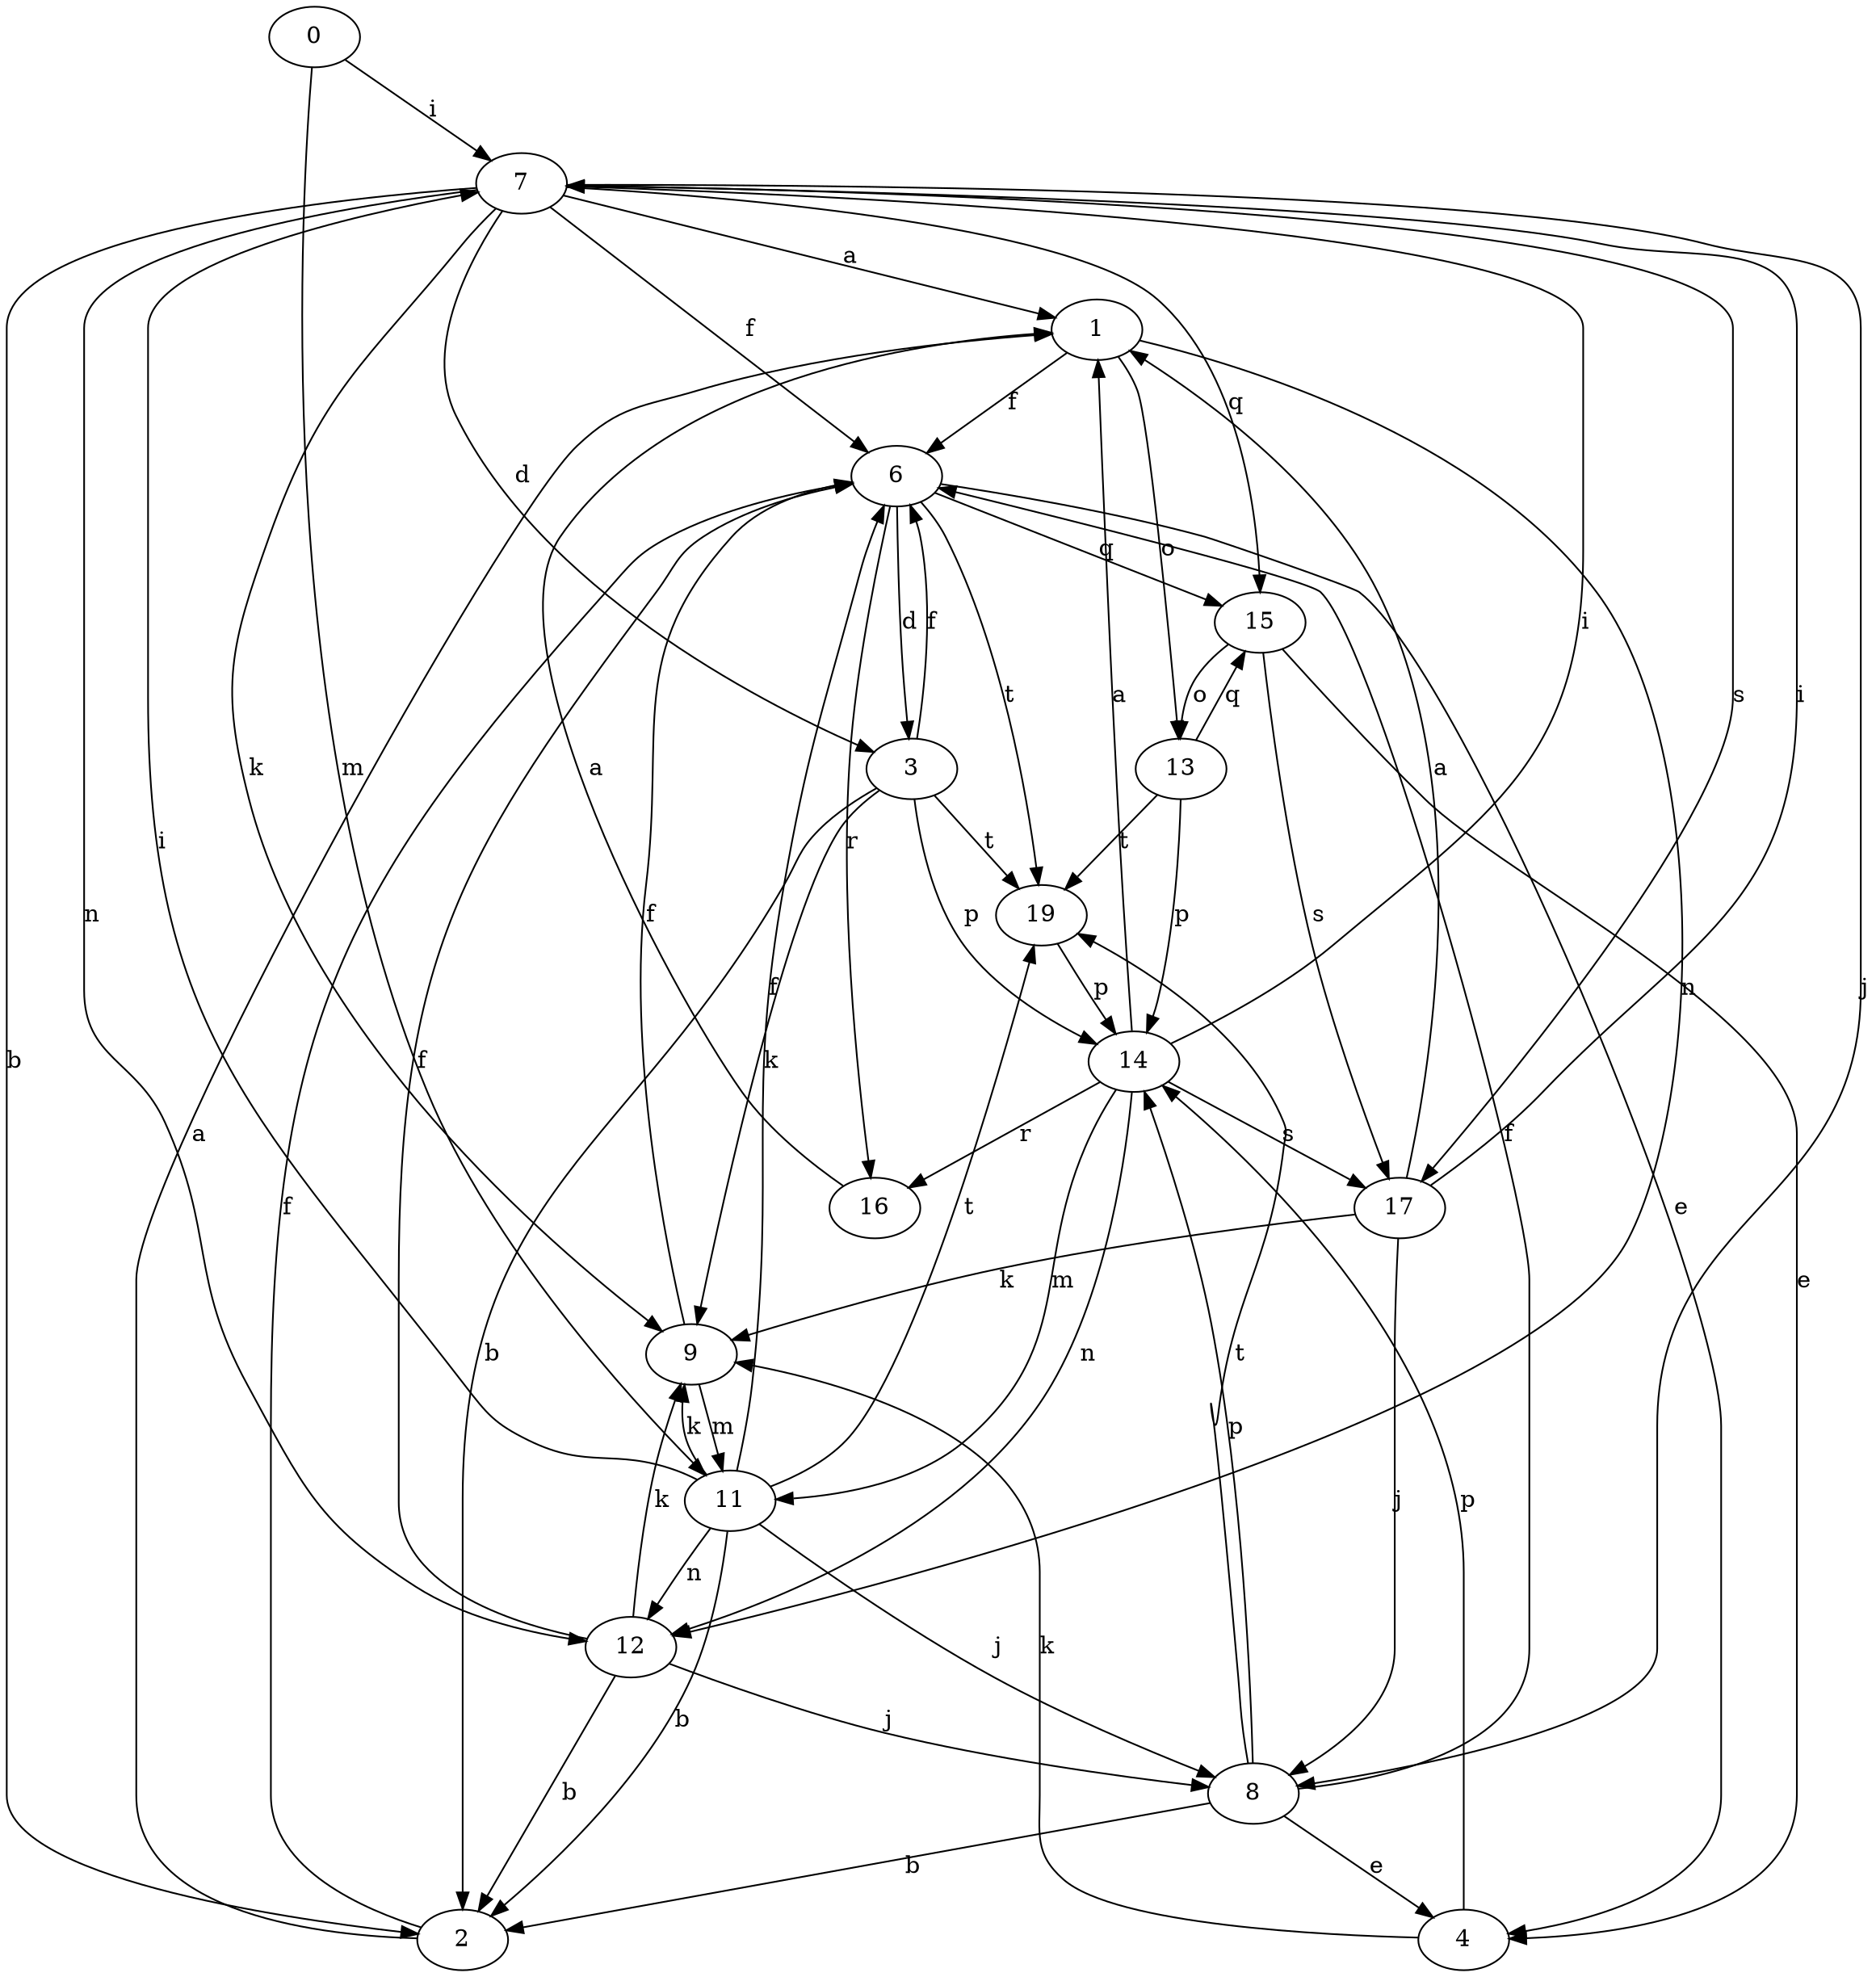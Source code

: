 strict digraph  {
0;
1;
2;
3;
4;
6;
7;
8;
9;
11;
12;
13;
14;
15;
16;
17;
19;
0 -> 7  [label=i];
0 -> 11  [label=m];
1 -> 6  [label=f];
1 -> 12  [label=n];
1 -> 13  [label=o];
2 -> 1  [label=a];
2 -> 6  [label=f];
3 -> 2  [label=b];
3 -> 6  [label=f];
3 -> 9  [label=k];
3 -> 14  [label=p];
3 -> 19  [label=t];
4 -> 9  [label=k];
4 -> 14  [label=p];
6 -> 3  [label=d];
6 -> 4  [label=e];
6 -> 15  [label=q];
6 -> 16  [label=r];
6 -> 19  [label=t];
7 -> 1  [label=a];
7 -> 2  [label=b];
7 -> 3  [label=d];
7 -> 6  [label=f];
7 -> 8  [label=j];
7 -> 9  [label=k];
7 -> 12  [label=n];
7 -> 15  [label=q];
7 -> 17  [label=s];
8 -> 2  [label=b];
8 -> 4  [label=e];
8 -> 6  [label=f];
8 -> 14  [label=p];
8 -> 19  [label=t];
9 -> 6  [label=f];
9 -> 11  [label=m];
11 -> 2  [label=b];
11 -> 6  [label=f];
11 -> 7  [label=i];
11 -> 8  [label=j];
11 -> 9  [label=k];
11 -> 12  [label=n];
11 -> 19  [label=t];
12 -> 2  [label=b];
12 -> 6  [label=f];
12 -> 8  [label=j];
12 -> 9  [label=k];
13 -> 14  [label=p];
13 -> 15  [label=q];
13 -> 19  [label=t];
14 -> 1  [label=a];
14 -> 7  [label=i];
14 -> 11  [label=m];
14 -> 12  [label=n];
14 -> 16  [label=r];
14 -> 17  [label=s];
15 -> 4  [label=e];
15 -> 13  [label=o];
15 -> 17  [label=s];
16 -> 1  [label=a];
17 -> 1  [label=a];
17 -> 7  [label=i];
17 -> 8  [label=j];
17 -> 9  [label=k];
19 -> 14  [label=p];
}
